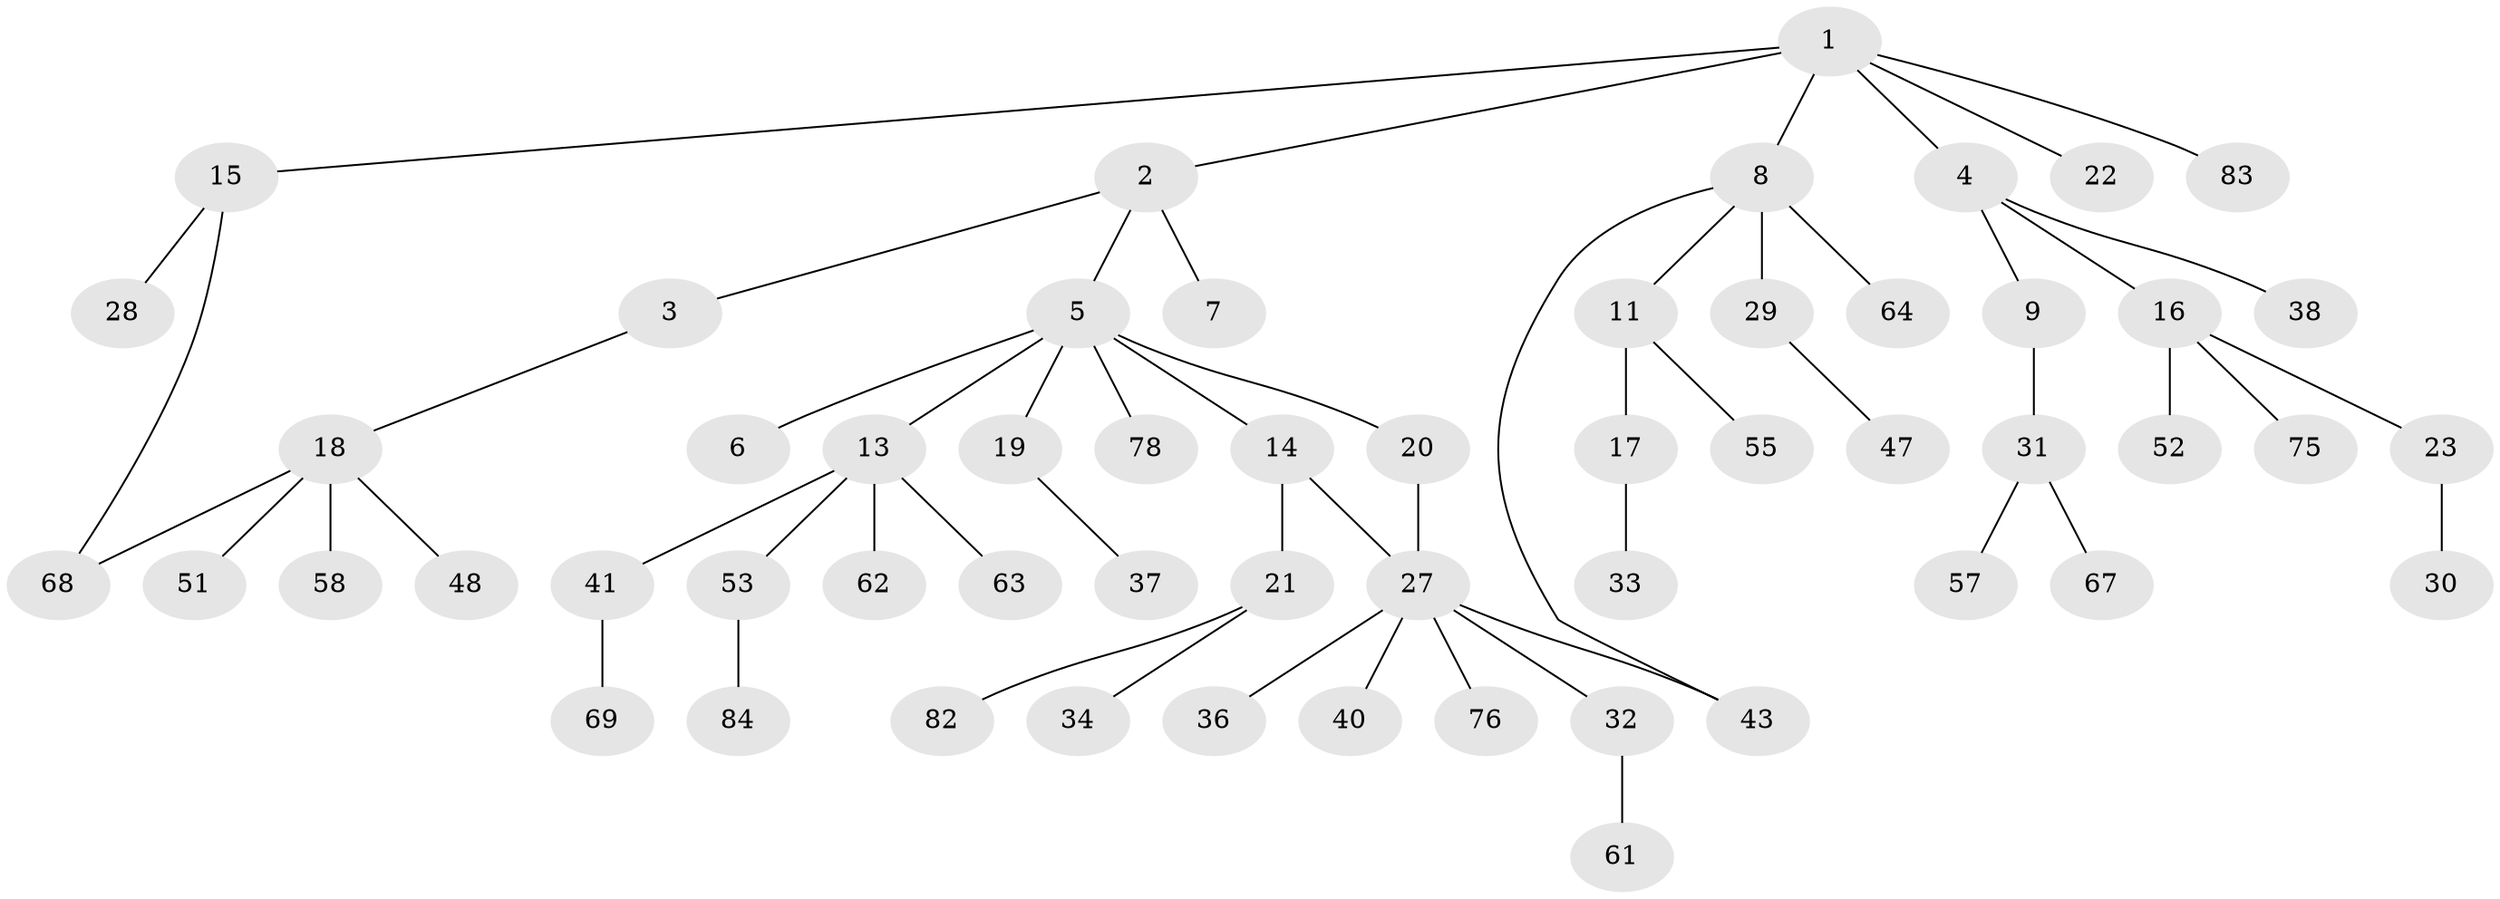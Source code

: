 // Generated by graph-tools (version 1.1) at 2025/51/02/27/25 19:51:35]
// undirected, 56 vertices, 58 edges
graph export_dot {
graph [start="1"]
  node [color=gray90,style=filled];
  1 [super="+12"];
  2 [super="+72"];
  3 [super="+74"];
  4 [super="+42"];
  5 [super="+10"];
  6;
  7 [super="+46"];
  8 [super="+45"];
  9 [super="+25"];
  11 [super="+49"];
  13 [super="+80"];
  14;
  15 [super="+65"];
  16 [super="+24"];
  17 [super="+56"];
  18 [super="+26"];
  19;
  20;
  21 [super="+39"];
  22 [super="+85"];
  23 [super="+35"];
  27 [super="+54"];
  28;
  29;
  30;
  31 [super="+66"];
  32 [super="+50"];
  33;
  34;
  36;
  37 [super="+44"];
  38;
  40 [super="+73"];
  41;
  43;
  47 [super="+60"];
  48;
  51;
  52 [super="+77"];
  53 [super="+81"];
  55 [super="+59"];
  57;
  58 [super="+70"];
  61;
  62;
  63 [super="+79"];
  64;
  67;
  68;
  69 [super="+71"];
  75;
  76;
  78;
  82;
  83;
  84;
  1 -- 2;
  1 -- 4;
  1 -- 8;
  1 -- 15;
  1 -- 83;
  1 -- 22;
  2 -- 3;
  2 -- 5;
  2 -- 7;
  3 -- 18;
  4 -- 9;
  4 -- 16;
  4 -- 38;
  5 -- 6;
  5 -- 78;
  5 -- 19;
  5 -- 20;
  5 -- 13;
  5 -- 14;
  8 -- 11;
  8 -- 29;
  8 -- 43;
  8 -- 64;
  9 -- 31;
  11 -- 17;
  11 -- 55;
  13 -- 41;
  13 -- 53;
  13 -- 62;
  13 -- 63;
  14 -- 21;
  14 -- 27;
  15 -- 28;
  15 -- 68;
  16 -- 23;
  16 -- 75;
  16 -- 52;
  17 -- 33;
  18 -- 48;
  18 -- 58;
  18 -- 68;
  18 -- 51;
  19 -- 37;
  20 -- 27;
  21 -- 34;
  21 -- 82;
  23 -- 30;
  27 -- 32;
  27 -- 36;
  27 -- 40;
  27 -- 76;
  27 -- 43;
  29 -- 47;
  31 -- 57;
  31 -- 67;
  32 -- 61;
  41 -- 69;
  53 -- 84;
}
